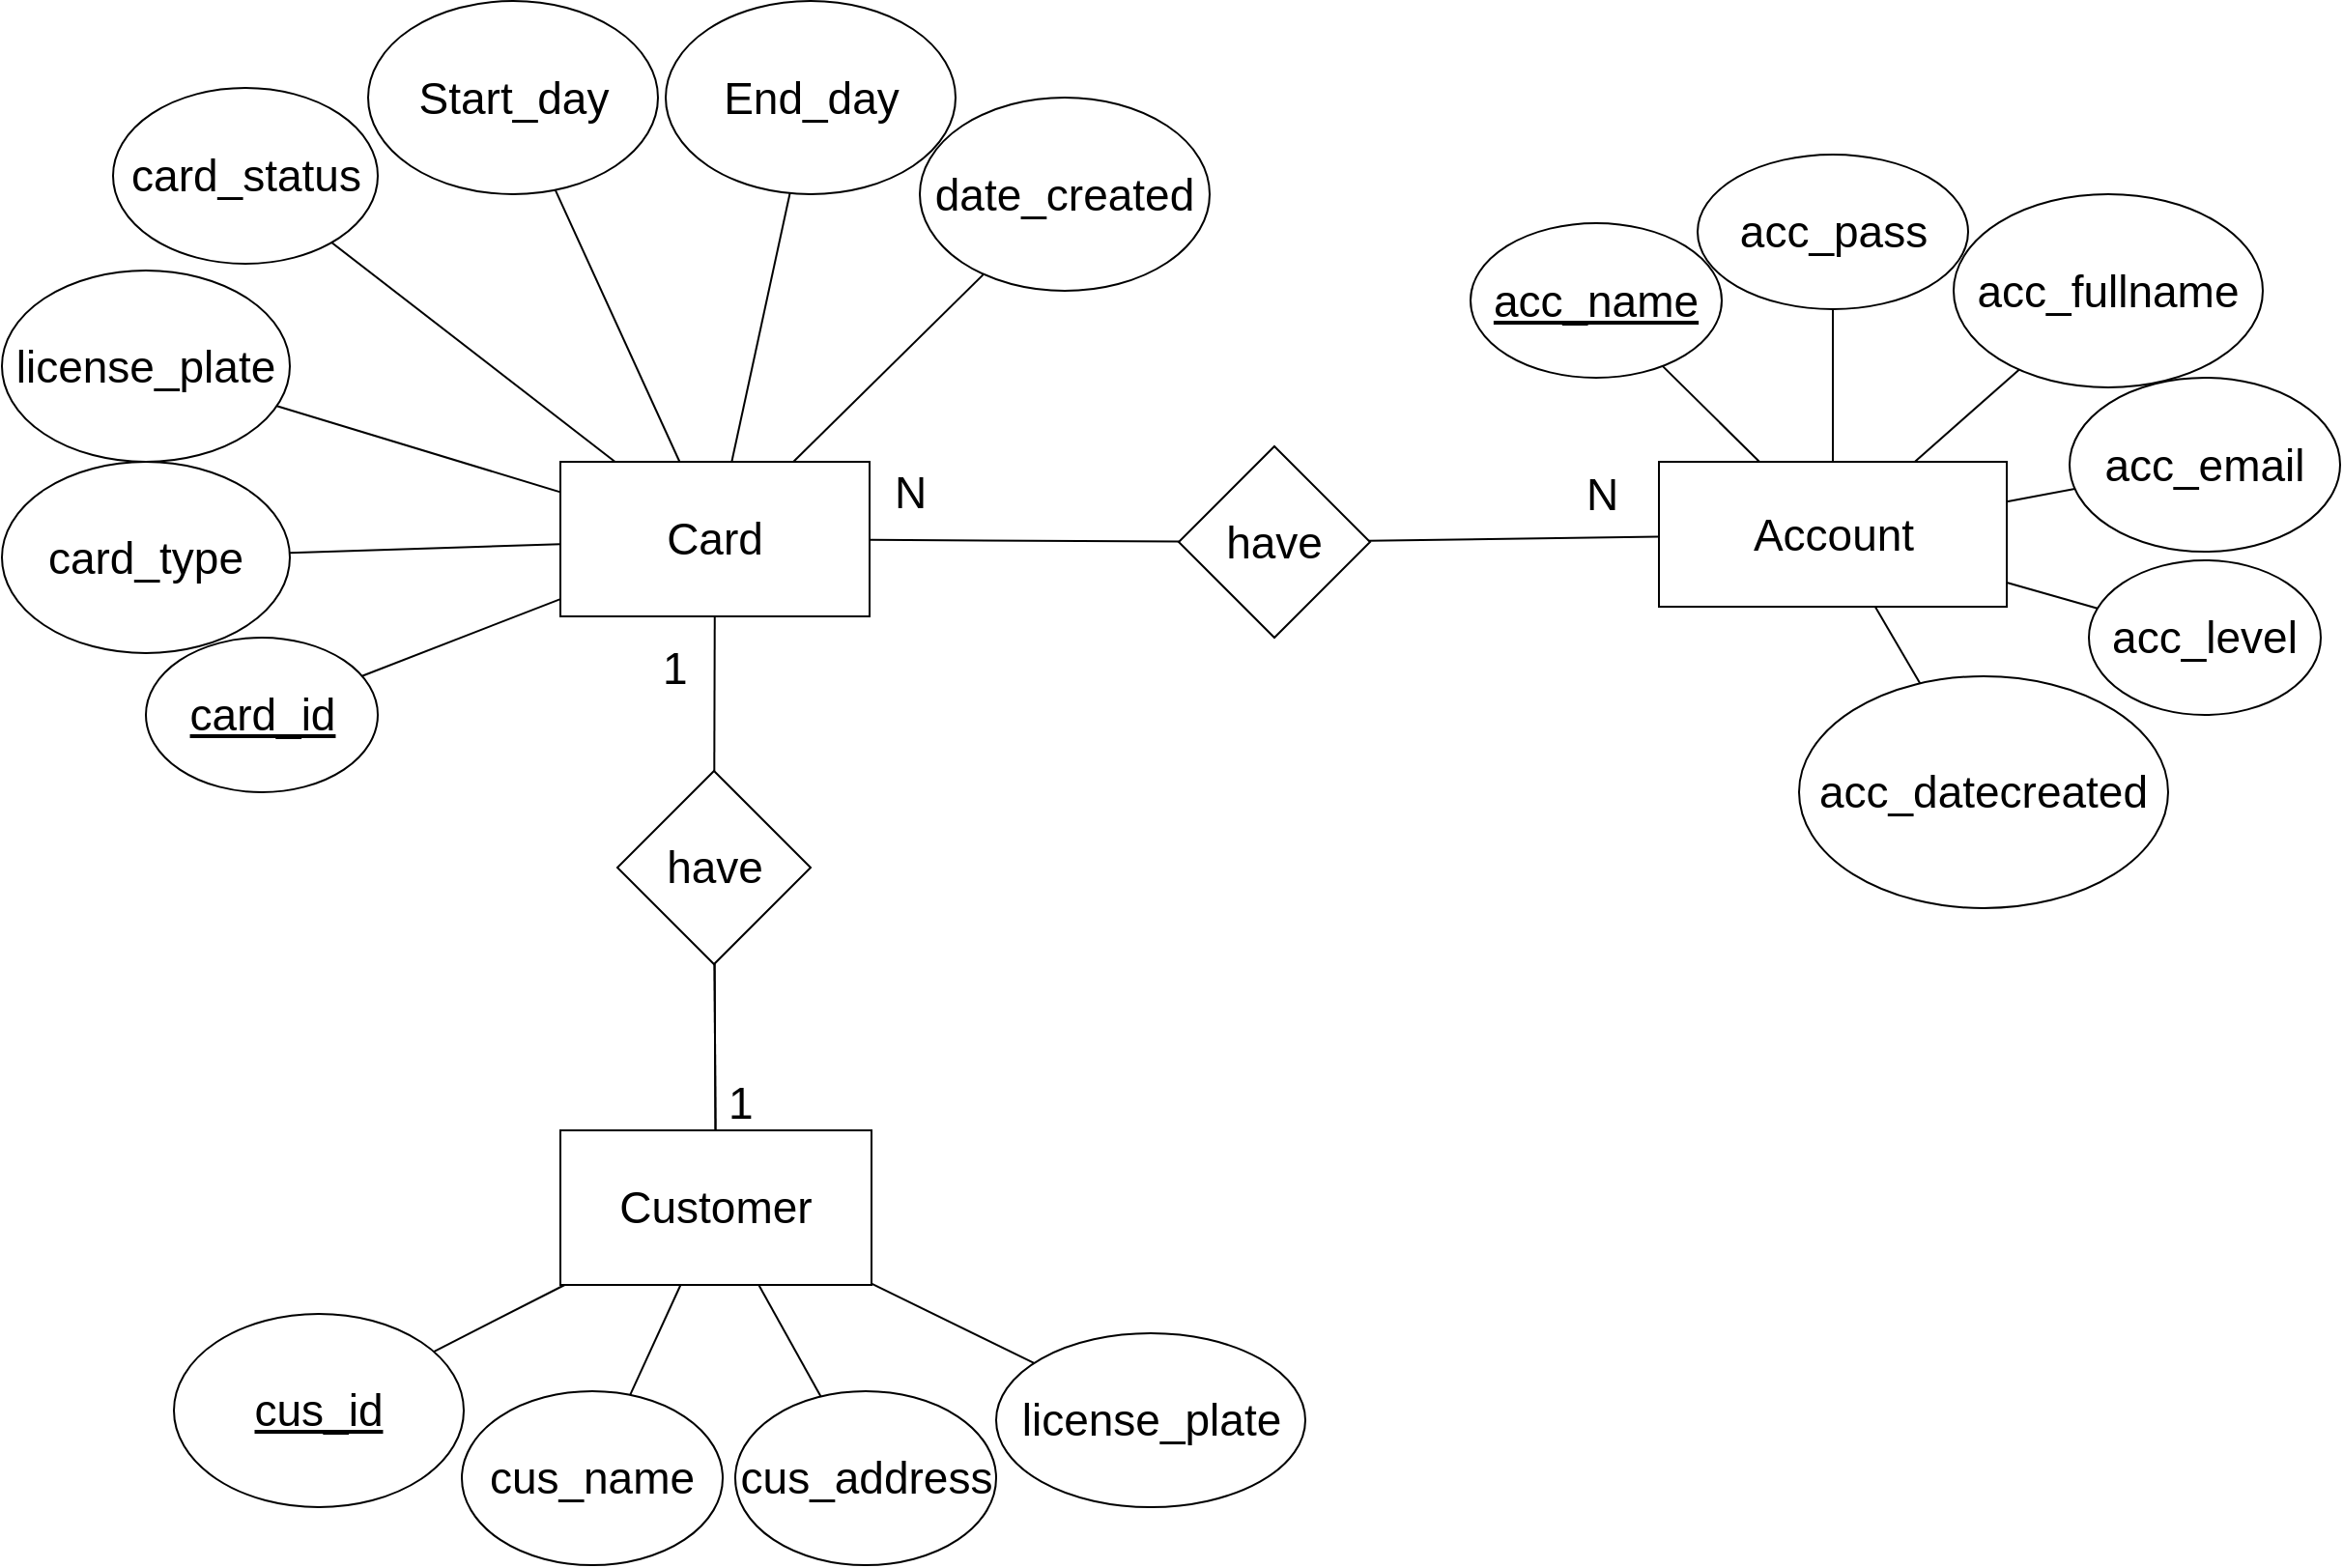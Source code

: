 <mxfile version="10.7.5" type="device"><diagram id="kqszvN3rj5KkNeSRCtxJ" name="Page-1"><mxGraphModel dx="2507" dy="2137" grid="1" gridSize="10" guides="1" tooltips="1" connect="1" arrows="1" fold="1" page="1" pageScale="1" pageWidth="827" pageHeight="1169" math="0" shadow="0"><root><mxCell id="0"/><mxCell id="1" parent="0"/><mxCell id="61qQ3JU0E73nKIj6ZYOW-1" value="&lt;font style=&quot;font-size: 23px;&quot;&gt;Card&lt;/font&gt;" style="rounded=0;whiteSpace=wrap;html=1;fontSize=23;" parent="1" vertex="1"><mxGeometry x="-161" y="-161" width="160" height="80" as="geometry"/></mxCell><mxCell id="61qQ3JU0E73nKIj6ZYOW-2" value="&lt;u&gt;card_id&lt;/u&gt;" style="ellipse;whiteSpace=wrap;html=1;fontSize=23;" parent="1" vertex="1"><mxGeometry x="-375.5" y="-70" width="120" height="80" as="geometry"/></mxCell><mxCell id="61qQ3JU0E73nKIj6ZYOW-8" value="" style="endArrow=none;html=1;fontSize=23;" parent="1" source="61qQ3JU0E73nKIj6ZYOW-1" target="61qQ3JU0E73nKIj6ZYOW-2" edge="1"><mxGeometry width="50" height="50" relative="1" as="geometry"><mxPoint x="-200" y="-30" as="sourcePoint"/><mxPoint x="-150" y="-80" as="targetPoint"/></mxGeometry></mxCell><mxCell id="61qQ3JU0E73nKIj6ZYOW-13" value="&lt;u&gt;cus_id&lt;/u&gt;" style="ellipse;whiteSpace=wrap;html=1;fontSize=23;" parent="1" vertex="1"><mxGeometry x="-361" y="280" width="150" height="100" as="geometry"/></mxCell><mxCell id="61qQ3JU0E73nKIj6ZYOW-14" value="cus_name" style="ellipse;whiteSpace=wrap;html=1;fontSize=23;" parent="1" vertex="1"><mxGeometry x="-212" y="320" width="135" height="90" as="geometry"/></mxCell><mxCell id="61qQ3JU0E73nKIj6ZYOW-15" value="" style="endArrow=none;html=1;fontSize=23;" parent="1" source="61qQ3JU0E73nKIj6ZYOW-13" target="61qQ3JU0E73nKIj6ZYOW-17" edge="1"><mxGeometry width="50" height="50" relative="1" as="geometry"><mxPoint x="-6" y="-900" as="sourcePoint"/><mxPoint x="44" y="-950" as="targetPoint"/></mxGeometry></mxCell><mxCell id="61qQ3JU0E73nKIj6ZYOW-16" value="" style="endArrow=none;html=1;fontSize=23;" parent="1" source="fWNQ6MgPijtTEsw1a51p-61" target="61qQ3JU0E73nKIj6ZYOW-17" edge="1"><mxGeometry width="50" height="50" relative="1" as="geometry"><mxPoint x="-136" y="-710" as="sourcePoint"/><mxPoint x="-86" y="-760" as="targetPoint"/></mxGeometry></mxCell><mxCell id="61qQ3JU0E73nKIj6ZYOW-17" value="&lt;span style=&quot;font-size: 23px;&quot;&gt;Customer&lt;/span&gt;" style="rounded=0;whiteSpace=wrap;html=1;fontSize=23;" parent="1" vertex="1"><mxGeometry x="-161" y="185" width="161" height="80" as="geometry"/></mxCell><mxCell id="61qQ3JU0E73nKIj6ZYOW-44" value="Account" style="rounded=0;whiteSpace=wrap;html=1;strokeWidth=1;fontSize=23;" parent="1" vertex="1"><mxGeometry x="407.5" y="-161" width="180" height="75" as="geometry"/></mxCell><mxCell id="61qQ3JU0E73nKIj6ZYOW-52" value="&lt;font style=&quot;font-size: 23px&quot;&gt;&lt;u&gt;acc_name&lt;/u&gt;&lt;/font&gt;" style="ellipse;whiteSpace=wrap;html=1;strokeWidth=1;fontSize=23;" parent="1" vertex="1"><mxGeometry x="310" y="-284.5" width="130" height="80" as="geometry"/></mxCell><mxCell id="61qQ3JU0E73nKIj6ZYOW-53" value="&lt;font style=&quot;font-size: 23px&quot;&gt;acc_pass&lt;/font&gt;" style="ellipse;whiteSpace=wrap;html=1;strokeWidth=1;fontSize=23;" parent="1" vertex="1"><mxGeometry x="427.5" y="-320" width="140" height="80" as="geometry"/></mxCell><mxCell id="61qQ3JU0E73nKIj6ZYOW-55" value="" style="endArrow=none;html=1;fontSize=23;" parent="1" source="61qQ3JU0E73nKIj6ZYOW-52" target="61qQ3JU0E73nKIj6ZYOW-44" edge="1"><mxGeometry width="50" height="50" relative="1" as="geometry"><mxPoint x="834.605" y="-807.317" as="sourcePoint"/><mxPoint x="865.573" y="-860.5" as="targetPoint"/></mxGeometry></mxCell><mxCell id="61qQ3JU0E73nKIj6ZYOW-56" value="" style="endArrow=none;html=1;fontSize=23;" parent="1" source="61qQ3JU0E73nKIj6ZYOW-53" target="61qQ3JU0E73nKIj6ZYOW-44" edge="1"><mxGeometry width="50" height="50" relative="1" as="geometry"><mxPoint x="844.605" y="-797.317" as="sourcePoint"/><mxPoint x="875.573" y="-850.5" as="targetPoint"/></mxGeometry></mxCell><mxCell id="fWNQ6MgPijtTEsw1a51p-1" value="cus_address" style="ellipse;whiteSpace=wrap;html=1;fontSize=23;" parent="1" vertex="1"><mxGeometry x="-70.5" y="320" width="135" height="90" as="geometry"/></mxCell><mxCell id="fWNQ6MgPijtTEsw1a51p-2" value="" style="endArrow=none;html=1;fontSize=23;" parent="1" source="fWNQ6MgPijtTEsw1a51p-1" target="61qQ3JU0E73nKIj6ZYOW-17" edge="1"><mxGeometry width="50" height="50" relative="1" as="geometry"><mxPoint x="-126" y="-760" as="sourcePoint"/><mxPoint x="-76" y="-810" as="targetPoint"/></mxGeometry></mxCell><mxCell id="fWNQ6MgPijtTEsw1a51p-67" value="&lt;font style=&quot;font-size: 23px;&quot;&gt;have&lt;/font&gt;" style="rhombus;whiteSpace=wrap;html=1;fontSize=23;" parent="1" vertex="1"><mxGeometry x="159" y="-169" width="99" height="99" as="geometry"/></mxCell><mxCell id="fWNQ6MgPijtTEsw1a51p-68" value="" style="endArrow=none;html=1;fontSize=23;" parent="1" source="fWNQ6MgPijtTEsw1a51p-61" target="61qQ3JU0E73nKIj6ZYOW-17" edge="1"><mxGeometry width="50" height="50" relative="1" as="geometry"><mxPoint x="-540" y="290" as="sourcePoint"/><mxPoint x="-490" y="240" as="targetPoint"/></mxGeometry></mxCell><mxCell id="fWNQ6MgPijtTEsw1a51p-90" value="" style="endArrow=none;html=1;fontSize=23;" parent="1" source="61qQ3JU0E73nKIj6ZYOW-44" target="fWNQ6MgPijtTEsw1a51p-67" edge="1"><mxGeometry width="50" height="50" relative="1" as="geometry"><mxPoint x="395" y="-121" as="sourcePoint"/><mxPoint x="119.856" y="-299.856" as="targetPoint"/></mxGeometry></mxCell><mxCell id="fWNQ6MgPijtTEsw1a51p-91" value="" style="endArrow=none;html=1;fontSize=23;" parent="1" source="fWNQ6MgPijtTEsw1a51p-67" target="61qQ3JU0E73nKIj6ZYOW-1" edge="1"><mxGeometry width="50" height="50" relative="1" as="geometry"><mxPoint x="160" y="37.695" as="sourcePoint"/><mxPoint x="0.361" y="37.139" as="targetPoint"/></mxGeometry></mxCell><mxCell id="fWNQ6MgPijtTEsw1a51p-92" value="&lt;span style=&quot;font-size: 23px;&quot;&gt;N&lt;/span&gt;" style="text;html=1;resizable=0;points=[];autosize=1;align=left;verticalAlign=top;spacingTop=-4;fontSize=23;" parent="1" vertex="1"><mxGeometry x="10" y="-161" width="40" height="20" as="geometry"/></mxCell><mxCell id="fWNQ6MgPijtTEsw1a51p-106" value="" style="endArrow=none;html=1;fontSize=23;" parent="1" source="61qQ3JU0E73nKIj6ZYOW-1" target="fWNQ6MgPijtTEsw1a51p-61" edge="1"><mxGeometry width="50" height="50" relative="1" as="geometry"><mxPoint x="-359.78" y="-224.28" as="sourcePoint"/><mxPoint x="-356.5" y="-355.5" as="targetPoint"/></mxGeometry></mxCell><mxCell id="fWNQ6MgPijtTEsw1a51p-107" value="1" style="text;html=1;resizable=0;points=[];autosize=1;align=left;verticalAlign=top;spacingTop=-4;fontSize=23;" parent="1" vertex="1"><mxGeometry x="-76" y="155" width="30" height="30" as="geometry"/></mxCell><mxCell id="fWNQ6MgPijtTEsw1a51p-110" value="&lt;font style=&quot;font-size: 23px&quot;&gt;1&lt;/font&gt;" style="text;html=1;resizable=0;points=[];autosize=1;align=left;verticalAlign=top;spacingTop=-4;fontSize=23;" parent="1" vertex="1"><mxGeometry x="-110.5" y="-70" width="30" height="30" as="geometry"/></mxCell><mxCell id="fWNQ6MgPijtTEsw1a51p-111" value="acc_fullname" style="ellipse;whiteSpace=wrap;html=1;strokeWidth=1;fontSize=23;" parent="1" vertex="1"><mxGeometry x="560" y="-299.5" width="160" height="100" as="geometry"/></mxCell><mxCell id="fWNQ6MgPijtTEsw1a51p-112" value="&lt;font style=&quot;font-size: 23px&quot;&gt;acc_email&lt;/font&gt;" style="ellipse;whiteSpace=wrap;html=1;strokeWidth=1;fontSize=23;" parent="1" vertex="1"><mxGeometry x="620" y="-204.5" width="140" height="90" as="geometry"/></mxCell><mxCell id="fWNQ6MgPijtTEsw1a51p-115" value="acc_datecreated" style="ellipse;whiteSpace=wrap;html=1;strokeWidth=1;fontSize=23;" parent="1" vertex="1"><mxGeometry x="480" y="-50" width="191" height="120" as="geometry"/></mxCell><mxCell id="fWNQ6MgPijtTEsw1a51p-116" value="" style="endArrow=none;html=1;fontSize=23;" parent="1" source="fWNQ6MgPijtTEsw1a51p-112" target="61qQ3JU0E73nKIj6ZYOW-44" edge="1"><mxGeometry width="50" height="50" relative="1" as="geometry"><mxPoint x="630.007" y="-630.677" as="sourcePoint"/><mxPoint x="609.305" y="-560.0" as="targetPoint"/></mxGeometry></mxCell><mxCell id="fWNQ6MgPijtTEsw1a51p-118" value="" style="endArrow=none;html=1;fontSize=23;" parent="1" source="fWNQ6MgPijtTEsw1a51p-111" target="61qQ3JU0E73nKIj6ZYOW-44" edge="1"><mxGeometry width="50" height="50" relative="1" as="geometry"><mxPoint x="630.007" y="-630.677" as="sourcePoint"/><mxPoint x="609.305" y="-560.0" as="targetPoint"/></mxGeometry></mxCell><mxCell id="fWNQ6MgPijtTEsw1a51p-119" value="" style="endArrow=none;html=1;fontSize=23;" parent="1" source="61qQ3JU0E73nKIj6ZYOW-44" target="fWNQ6MgPijtTEsw1a51p-115" edge="1"><mxGeometry width="50" height="50" relative="1" as="geometry"><mxPoint x="668.007" y="-555.177" as="sourcePoint"/><mxPoint x="647.305" y="-484.5" as="targetPoint"/></mxGeometry></mxCell><mxCell id="b6ncdumLE7gqFwehz-DY-3" value="&lt;span style=&quot;font-size: 23px;&quot;&gt;N&lt;/span&gt;" style="text;html=1;resizable=0;points=[];autosize=1;align=left;verticalAlign=top;spacingTop=-4;fontSize=23;" parent="1" vertex="1"><mxGeometry x="367.5" y="-160" width="40" height="20" as="geometry"/></mxCell><mxCell id="fWNQ6MgPijtTEsw1a51p-61" value="&lt;font style=&quot;font-size: 23px;&quot;&gt;have&lt;/font&gt;" style="rhombus;whiteSpace=wrap;html=1;fontSize=23;" parent="1" vertex="1"><mxGeometry x="-131.5" y="-1" width="100" height="100" as="geometry"/></mxCell><mxCell id="b6ncdumLE7gqFwehz-DY-4" value="" style="endArrow=none;html=1;fontSize=23;" parent="1" source="61qQ3JU0E73nKIj6ZYOW-14" target="61qQ3JU0E73nKIj6ZYOW-17" edge="1"><mxGeometry width="50" height="50" relative="1" as="geometry"><mxPoint x="-98.723" y="-680.003" as="sourcePoint"/><mxPoint x="-79.812" y="250" as="targetPoint"/></mxGeometry></mxCell><mxCell id="zmoBHVeyHA8Vc5h1Jr3i-5" value="license_plate&lt;span&gt;&lt;br&gt;&lt;/span&gt;" style="ellipse;whiteSpace=wrap;html=1;fontSize=23;" parent="1" vertex="1"><mxGeometry x="-450" y="-260" width="149" height="99" as="geometry"/></mxCell><mxCell id="zmoBHVeyHA8Vc5h1Jr3i-6" value="" style="endArrow=none;html=1;fontSize=23;" parent="1" source="61qQ3JU0E73nKIj6ZYOW-1" target="zmoBHVeyHA8Vc5h1Jr3i-5" edge="1"><mxGeometry width="50" height="50" relative="1" as="geometry"><mxPoint x="-140" y="-40" as="sourcePoint"/><mxPoint x="34.372" y="-192.661" as="targetPoint"/></mxGeometry></mxCell><mxCell id="G3hlv91TFNMV-4cP5h5h-1" value="&lt;font&gt;&lt;font style=&quot;font-size: 23px&quot;&gt;license_plate&lt;/font&gt;&lt;br&gt;&lt;/font&gt;" style="ellipse;whiteSpace=wrap;html=1;" parent="1" vertex="1"><mxGeometry x="64.5" y="290" width="160" height="90" as="geometry"/></mxCell><mxCell id="G3hlv91TFNMV-4cP5h5h-2" value="" style="endArrow=none;html=1;fontSize=23;" parent="1" source="61qQ3JU0E73nKIj6ZYOW-17" target="G3hlv91TFNMV-4cP5h5h-1" edge="1"><mxGeometry width="50" height="50" relative="1" as="geometry"><mxPoint x="67.905" y="258.223" as="sourcePoint"/><mxPoint x="127.929" y="225" as="targetPoint"/></mxGeometry></mxCell><mxCell id="lfqWDoIAZ17mdscAPl7n-1" value="&lt;span style=&quot;font-size: 23px&quot;&gt;card_status&lt;br style=&quot;font-size: 23px&quot;&gt;&lt;/span&gt;" style="ellipse;whiteSpace=wrap;html=1;fontSize=23;" parent="1" vertex="1"><mxGeometry x="-392.5" y="-354.5" width="137" height="91" as="geometry"/></mxCell><mxCell id="lfqWDoIAZ17mdscAPl7n-4" value="" style="endArrow=none;html=1;fontSize=23;" parent="1" source="61qQ3JU0E73nKIj6ZYOW-1" target="lfqWDoIAZ17mdscAPl7n-1" edge="1"><mxGeometry width="50" height="50" relative="1" as="geometry"><mxPoint x="59.879" y="-160" as="sourcePoint"/><mxPoint x="64.404" y="-213.563" as="targetPoint"/></mxGeometry></mxCell><mxCell id="6XVUM5GOMBFVN9lhDeg6-1" value="&lt;font style=&quot;font-size: 23px&quot;&gt;acc_level&lt;/font&gt;" style="ellipse;whiteSpace=wrap;html=1;" parent="1" vertex="1"><mxGeometry x="630" y="-110" width="120" height="80" as="geometry"/></mxCell><mxCell id="6XVUM5GOMBFVN9lhDeg6-2" value="" style="endArrow=none;html=1;" parent="1" source="6XVUM5GOMBFVN9lhDeg6-1" target="61qQ3JU0E73nKIj6ZYOW-44" edge="1"><mxGeometry width="50" height="50" relative="1" as="geometry"><mxPoint x="-360" y="480" as="sourcePoint"/><mxPoint x="-310" y="430" as="targetPoint"/></mxGeometry></mxCell><mxCell id="vbvJ8HeuxmkRcLNbIdlb-1" value="&lt;span&gt;card_type&lt;br&gt;&lt;/span&gt;" style="ellipse;whiteSpace=wrap;html=1;fontSize=23;" parent="1" vertex="1"><mxGeometry x="-450" y="-161" width="149" height="99" as="geometry"/></mxCell><mxCell id="vbvJ8HeuxmkRcLNbIdlb-4" value="" style="endArrow=none;html=1;fontSize=23;" parent="1" source="61qQ3JU0E73nKIj6ZYOW-1" target="vbvJ8HeuxmkRcLNbIdlb-1" edge="1"><mxGeometry width="50" height="50" relative="1" as="geometry"><mxPoint x="-190.235" y="-165" as="sourcePoint"/><mxPoint x="-183.668" y="-220.119" as="targetPoint"/></mxGeometry></mxCell><mxCell id="aSDNm8y44BFQwL52qliE-3" value="&lt;font style=&quot;font-size: 23px&quot;&gt;date_created&lt;/font&gt;" style="ellipse;whiteSpace=wrap;html=1;" parent="1" vertex="1"><mxGeometry x="25" y="-349.5" width="150" height="100" as="geometry"/></mxCell><mxCell id="aSDNm8y44BFQwL52qliE-8" value="" style="endArrow=none;html=1;fontSize=23;" parent="1" source="61qQ3JU0E73nKIj6ZYOW-1" target="aSDNm8y44BFQwL52qliE-3" edge="1"><mxGeometry width="50" height="50" relative="1" as="geometry"><mxPoint x="10.173" y="-136" as="sourcePoint"/><mxPoint x="46.117" y="-249.444" as="targetPoint"/></mxGeometry></mxCell><mxCell id="Pj7wNBM_r5oogeuFxW6j-1" value="&lt;span style=&quot;font-size: 23px&quot;&gt;Start_day&lt;/span&gt;" style="ellipse;whiteSpace=wrap;html=1;" vertex="1" parent="1"><mxGeometry x="-260.5" y="-399.5" width="150" height="100" as="geometry"/></mxCell><mxCell id="Pj7wNBM_r5oogeuFxW6j-2" value="&lt;span style=&quot;font-size: 23px&quot;&gt;End_day&lt;/span&gt;" style="ellipse;whiteSpace=wrap;html=1;" vertex="1" parent="1"><mxGeometry x="-106.5" y="-399.5" width="150" height="100" as="geometry"/></mxCell><mxCell id="Pj7wNBM_r5oogeuFxW6j-3" value="" style="endArrow=none;html=1;fontSize=23;" edge="1" parent="1" source="61qQ3JU0E73nKIj6ZYOW-1" target="Pj7wNBM_r5oogeuFxW6j-1"><mxGeometry width="50" height="50" relative="1" as="geometry"><mxPoint x="-204.906" y="-199.5" as="sourcePoint"/><mxPoint x="-106.424" y="-296.541" as="targetPoint"/></mxGeometry></mxCell><mxCell id="Pj7wNBM_r5oogeuFxW6j-4" value="" style="endArrow=none;html=1;fontSize=23;" edge="1" parent="1" source="61qQ3JU0E73nKIj6ZYOW-1" target="Pj7wNBM_r5oogeuFxW6j-2"><mxGeometry width="50" height="50" relative="1" as="geometry"><mxPoint x="-119.906" y="-181.5" as="sourcePoint"/><mxPoint x="-21.424" y="-278.541" as="targetPoint"/></mxGeometry></mxCell></root></mxGraphModel></diagram><diagram id="xq7B-Y04Shp89QExJ5uz" name="Page-2"><mxGraphModel dx="992" dy="599" grid="1" gridSize="10" guides="1" tooltips="1" connect="1" arrows="1" fold="1" page="1" pageScale="1" pageWidth="827" pageHeight="1169" math="0" shadow="0"><root><mxCell id="5aBTh0Yahr2F311DVizN-0"/><mxCell id="5aBTh0Yahr2F311DVizN-1" parent="5aBTh0Yahr2F311DVizN-0"/></root></mxGraphModel></diagram></mxfile>